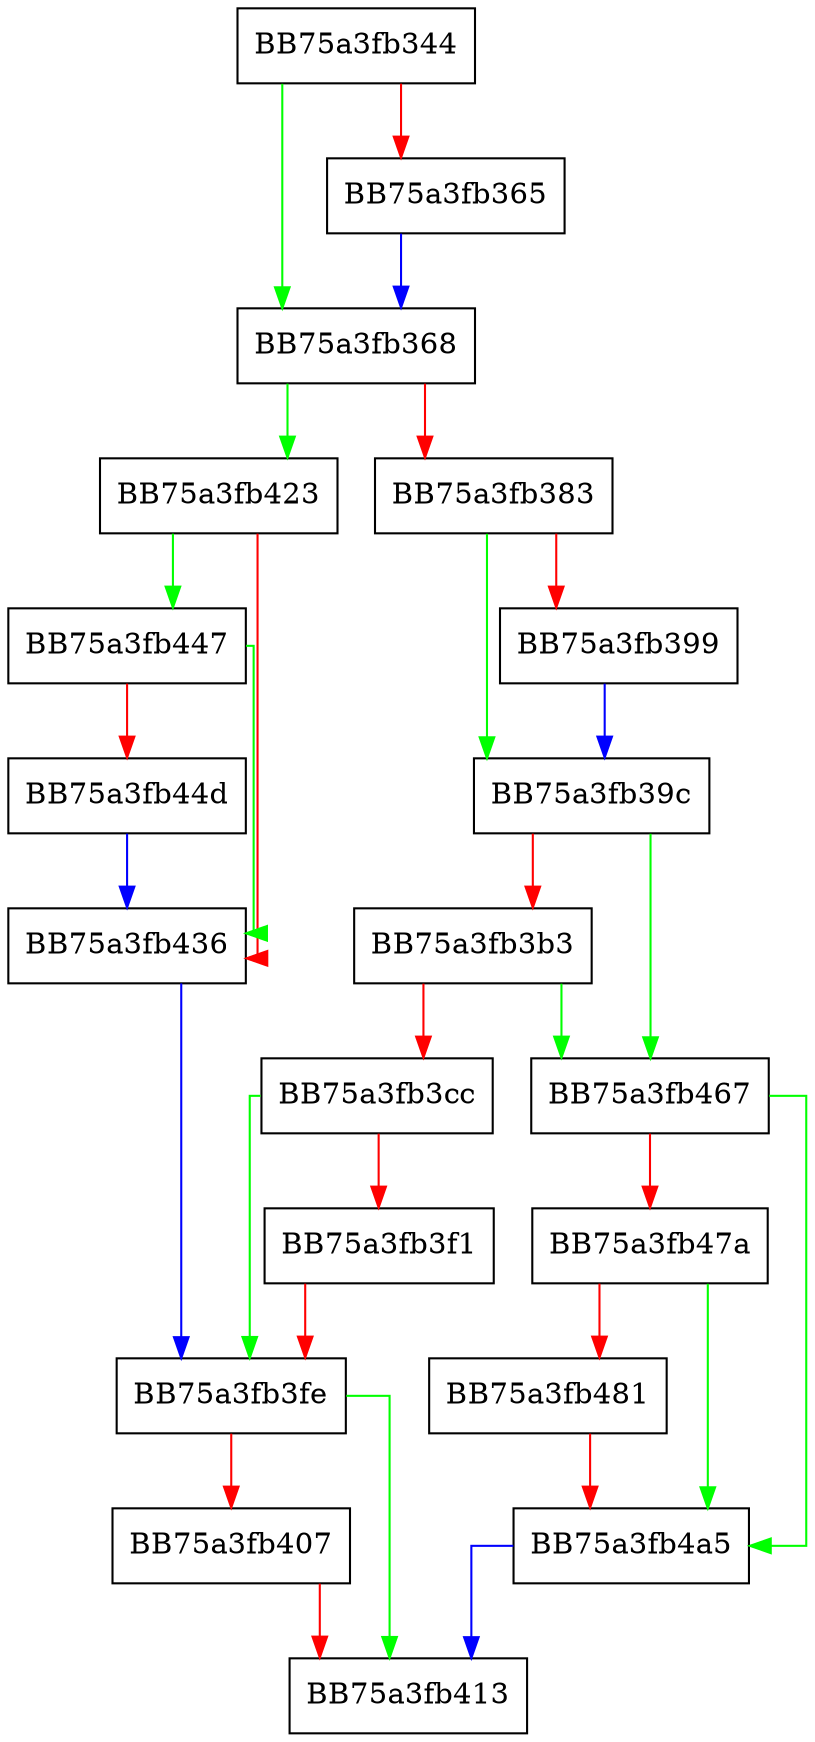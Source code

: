 digraph GetRegistryValueString {
  node [shape="box"];
  graph [splines=ortho];
  BB75a3fb344 -> BB75a3fb368 [color="green"];
  BB75a3fb344 -> BB75a3fb365 [color="red"];
  BB75a3fb365 -> BB75a3fb368 [color="blue"];
  BB75a3fb368 -> BB75a3fb423 [color="green"];
  BB75a3fb368 -> BB75a3fb383 [color="red"];
  BB75a3fb383 -> BB75a3fb39c [color="green"];
  BB75a3fb383 -> BB75a3fb399 [color="red"];
  BB75a3fb399 -> BB75a3fb39c [color="blue"];
  BB75a3fb39c -> BB75a3fb467 [color="green"];
  BB75a3fb39c -> BB75a3fb3b3 [color="red"];
  BB75a3fb3b3 -> BB75a3fb467 [color="green"];
  BB75a3fb3b3 -> BB75a3fb3cc [color="red"];
  BB75a3fb3cc -> BB75a3fb3fe [color="green"];
  BB75a3fb3cc -> BB75a3fb3f1 [color="red"];
  BB75a3fb3f1 -> BB75a3fb3fe [color="red"];
  BB75a3fb3fe -> BB75a3fb413 [color="green"];
  BB75a3fb3fe -> BB75a3fb407 [color="red"];
  BB75a3fb407 -> BB75a3fb413 [color="red"];
  BB75a3fb423 -> BB75a3fb447 [color="green"];
  BB75a3fb423 -> BB75a3fb436 [color="red"];
  BB75a3fb436 -> BB75a3fb3fe [color="blue"];
  BB75a3fb447 -> BB75a3fb436 [color="green"];
  BB75a3fb447 -> BB75a3fb44d [color="red"];
  BB75a3fb44d -> BB75a3fb436 [color="blue"];
  BB75a3fb467 -> BB75a3fb4a5 [color="green"];
  BB75a3fb467 -> BB75a3fb47a [color="red"];
  BB75a3fb47a -> BB75a3fb4a5 [color="green"];
  BB75a3fb47a -> BB75a3fb481 [color="red"];
  BB75a3fb481 -> BB75a3fb4a5 [color="red"];
  BB75a3fb4a5 -> BB75a3fb413 [color="blue"];
}